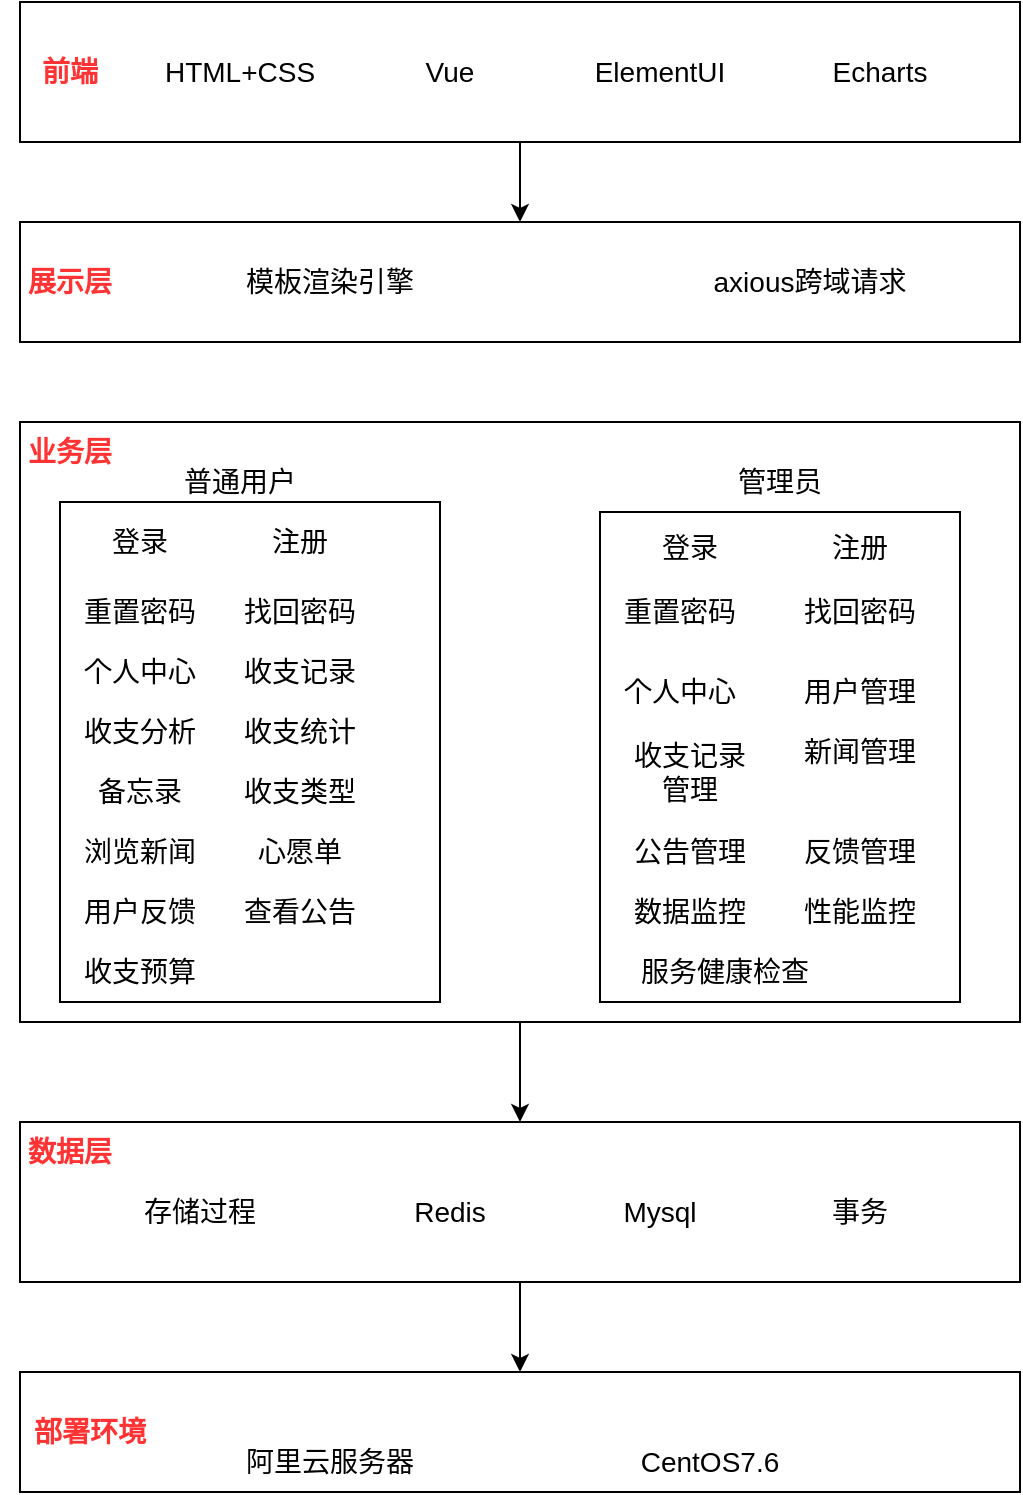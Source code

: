 <mxfile version="16.6.2" type="device"><diagram id="Y9OhO2kSSCuyKfrJHKeO" name="第 1 页"><mxGraphModel dx="1422" dy="761" grid="1" gridSize="10" guides="1" tooltips="1" connect="1" arrows="1" fold="1" page="1" pageScale="1" pageWidth="827" pageHeight="1169" math="0" shadow="0"><root><mxCell id="0"/><mxCell id="1" parent="0"/><mxCell id="0hmWqHft-x2trACRrvPl-2" value="" style="rounded=0;whiteSpace=wrap;html=1;" parent="1" vertex="1"><mxGeometry x="100" y="330" width="500" height="70" as="geometry"/></mxCell><mxCell id="0hmWqHft-x2trACRrvPl-3" value="&lt;font color=&quot;#ff3333&quot; style=&quot;font-size: 14px&quot;&gt;&lt;b&gt;前端&lt;/b&gt;&lt;/font&gt;" style="text;html=1;strokeColor=none;fillColor=none;align=center;verticalAlign=middle;whiteSpace=wrap;rounded=0;" parent="1" vertex="1"><mxGeometry x="90" y="350" width="70" height="30" as="geometry"/></mxCell><mxCell id="0hmWqHft-x2trACRrvPl-4" value="&lt;font color=&quot;#000000&quot;&gt;HTML+CSS&lt;/font&gt;" style="text;html=1;strokeColor=none;fillColor=none;align=center;verticalAlign=middle;whiteSpace=wrap;rounded=0;fontSize=14;fontColor=#FF3333;" parent="1" vertex="1"><mxGeometry x="180" y="350" width="60" height="30" as="geometry"/></mxCell><mxCell id="0hmWqHft-x2trACRrvPl-5" value="&lt;font color=&quot;#000000&quot;&gt;Vue&lt;/font&gt;" style="text;html=1;strokeColor=none;fillColor=none;align=center;verticalAlign=middle;whiteSpace=wrap;rounded=0;fontSize=14;fontColor=#FF3333;" parent="1" vertex="1"><mxGeometry x="285" y="350" width="60" height="30" as="geometry"/></mxCell><mxCell id="0hmWqHft-x2trACRrvPl-6" value="&lt;font color=&quot;#000000&quot;&gt;ElementUI&lt;/font&gt;" style="text;html=1;strokeColor=none;fillColor=none;align=center;verticalAlign=middle;whiteSpace=wrap;rounded=0;fontSize=14;fontColor=#FF3333;" parent="1" vertex="1"><mxGeometry x="390" y="350" width="60" height="30" as="geometry"/></mxCell><mxCell id="0hmWqHft-x2trACRrvPl-7" value="&lt;font color=&quot;#000000&quot;&gt;Echarts&lt;/font&gt;" style="text;html=1;strokeColor=none;fillColor=none;align=center;verticalAlign=middle;whiteSpace=wrap;rounded=0;fontSize=14;fontColor=#FF3333;" parent="1" vertex="1"><mxGeometry x="500" y="350" width="60" height="30" as="geometry"/></mxCell><mxCell id="0hmWqHft-x2trACRrvPl-9" value="" style="endArrow=classic;html=1;rounded=0;fontSize=14;fontColor=#000000;exitX=0.5;exitY=1;exitDx=0;exitDy=0;entryX=0.5;entryY=0;entryDx=0;entryDy=0;" parent="1" source="0hmWqHft-x2trACRrvPl-2" target="0hmWqHft-x2trACRrvPl-10" edge="1"><mxGeometry width="50" height="50" relative="1" as="geometry"><mxPoint x="390" y="610" as="sourcePoint"/><mxPoint x="315" y="440" as="targetPoint"/></mxGeometry></mxCell><mxCell id="0hmWqHft-x2trACRrvPl-10" value="" style="rounded=0;whiteSpace=wrap;html=1;fontSize=14;fontColor=#000000;" parent="1" vertex="1"><mxGeometry x="100" y="440" width="500" height="60" as="geometry"/></mxCell><mxCell id="0hmWqHft-x2trACRrvPl-11" value="&lt;font color=&quot;#ff3333&quot;&gt;&lt;span style=&quot;font-size: 14px&quot;&gt;&lt;b&gt;展示层&lt;/b&gt;&lt;/span&gt;&lt;/font&gt;" style="text;html=1;strokeColor=none;fillColor=none;align=center;verticalAlign=middle;whiteSpace=wrap;rounded=0;" parent="1" vertex="1"><mxGeometry x="90" y="455" width="70" height="30" as="geometry"/></mxCell><mxCell id="0hmWqHft-x2trACRrvPl-12" value="&lt;font color=&quot;#000000&quot;&gt;axious跨域请求&lt;/font&gt;" style="text;html=1;strokeColor=none;fillColor=none;align=center;verticalAlign=middle;whiteSpace=wrap;rounded=0;fontSize=14;fontColor=#FF3333;" parent="1" vertex="1"><mxGeometry x="440" y="455" width="110" height="30" as="geometry"/></mxCell><mxCell id="0hmWqHft-x2trACRrvPl-14" value="&lt;font color=&quot;#000000&quot;&gt;模板渲染引擎&lt;/font&gt;" style="text;html=1;strokeColor=none;fillColor=none;align=center;verticalAlign=middle;whiteSpace=wrap;rounded=0;fontSize=14;fontColor=#FF3333;" parent="1" vertex="1"><mxGeometry x="210" y="455" width="90" height="30" as="geometry"/></mxCell><mxCell id="0hmWqHft-x2trACRrvPl-15" value="" style="rounded=0;whiteSpace=wrap;html=1;fontSize=14;fontColor=#000000;" parent="1" vertex="1"><mxGeometry x="100" y="540" width="500" height="300" as="geometry"/></mxCell><mxCell id="0hmWqHft-x2trACRrvPl-16" value="" style="rounded=0;whiteSpace=wrap;html=1;fontSize=14;fontColor=#000000;" parent="1" vertex="1"><mxGeometry x="120" y="580" width="190" height="250" as="geometry"/></mxCell><mxCell id="0hmWqHft-x2trACRrvPl-17" value="&lt;font color=&quot;#ff3333&quot;&gt;&lt;span style=&quot;font-size: 14px&quot;&gt;&lt;b&gt;业务层&lt;/b&gt;&lt;/span&gt;&lt;/font&gt;" style="text;html=1;strokeColor=none;fillColor=none;align=center;verticalAlign=middle;whiteSpace=wrap;rounded=0;" parent="1" vertex="1"><mxGeometry x="90" y="540" width="70" height="30" as="geometry"/></mxCell><mxCell id="0hmWqHft-x2trACRrvPl-18" value="普通用户" style="text;html=1;strokeColor=none;fillColor=none;align=center;verticalAlign=middle;whiteSpace=wrap;rounded=0;fontSize=14;fontColor=#000000;" parent="1" vertex="1"><mxGeometry x="180" y="555" width="60" height="30" as="geometry"/></mxCell><mxCell id="0hmWqHft-x2trACRrvPl-19" value="" style="rounded=0;whiteSpace=wrap;html=1;fontSize=14;fontColor=#000000;" parent="1" vertex="1"><mxGeometry x="390" y="585" width="180" height="245" as="geometry"/></mxCell><mxCell id="0hmWqHft-x2trACRrvPl-20" value="管理员" style="text;html=1;strokeColor=none;fillColor=none;align=center;verticalAlign=middle;whiteSpace=wrap;rounded=0;fontSize=14;fontColor=#000000;" parent="1" vertex="1"><mxGeometry x="450" y="555" width="60" height="30" as="geometry"/></mxCell><mxCell id="0hmWqHft-x2trACRrvPl-21" value="登录" style="text;html=1;strokeColor=none;fillColor=none;align=center;verticalAlign=middle;whiteSpace=wrap;rounded=0;fontSize=14;fontColor=#000000;" parent="1" vertex="1"><mxGeometry x="130" y="585" width="60" height="30" as="geometry"/></mxCell><mxCell id="0hmWqHft-x2trACRrvPl-22" value="个人中心" style="text;html=1;strokeColor=none;fillColor=none;align=center;verticalAlign=middle;whiteSpace=wrap;rounded=0;fontSize=14;fontColor=#000000;" parent="1" vertex="1"><mxGeometry x="130" y="650" width="60" height="30" as="geometry"/></mxCell><mxCell id="0hmWqHft-x2trACRrvPl-23" value="注册" style="text;html=1;strokeColor=none;fillColor=none;align=center;verticalAlign=middle;whiteSpace=wrap;rounded=0;fontSize=14;fontColor=#000000;" parent="1" vertex="1"><mxGeometry x="210" y="585" width="60" height="30" as="geometry"/></mxCell><mxCell id="0hmWqHft-x2trACRrvPl-24" value="重置密码" style="text;html=1;strokeColor=none;fillColor=none;align=center;verticalAlign=middle;whiteSpace=wrap;rounded=0;fontSize=14;fontColor=#000000;" parent="1" vertex="1"><mxGeometry x="130" y="620" width="60" height="30" as="geometry"/></mxCell><mxCell id="0hmWqHft-x2trACRrvPl-25" value="找回密码" style="text;html=1;strokeColor=none;fillColor=none;align=center;verticalAlign=middle;whiteSpace=wrap;rounded=0;fontSize=14;fontColor=#000000;" parent="1" vertex="1"><mxGeometry x="210" y="620" width="60" height="30" as="geometry"/></mxCell><mxCell id="0hmWqHft-x2trACRrvPl-27" value="心愿单" style="text;html=1;strokeColor=none;fillColor=none;align=center;verticalAlign=middle;whiteSpace=wrap;rounded=0;fontSize=14;fontColor=#000000;" parent="1" vertex="1"><mxGeometry x="210" y="740" width="60" height="30" as="geometry"/></mxCell><mxCell id="0hmWqHft-x2trACRrvPl-28" value="收支分析" style="text;html=1;strokeColor=none;fillColor=none;align=center;verticalAlign=middle;whiteSpace=wrap;rounded=0;fontSize=14;fontColor=#000000;" parent="1" vertex="1"><mxGeometry x="130" y="680" width="60" height="30" as="geometry"/></mxCell><mxCell id="0hmWqHft-x2trACRrvPl-29" value="收支记录" style="text;html=1;strokeColor=none;fillColor=none;align=center;verticalAlign=middle;whiteSpace=wrap;rounded=0;fontSize=14;fontColor=#000000;" parent="1" vertex="1"><mxGeometry x="210" y="650" width="60" height="30" as="geometry"/></mxCell><mxCell id="0hmWqHft-x2trACRrvPl-30" value="收支统计" style="text;html=1;strokeColor=none;fillColor=none;align=center;verticalAlign=middle;whiteSpace=wrap;rounded=0;fontSize=14;fontColor=#000000;" parent="1" vertex="1"><mxGeometry x="210" y="680" width="60" height="30" as="geometry"/></mxCell><mxCell id="0hmWqHft-x2trACRrvPl-31" value="备忘录" style="text;html=1;strokeColor=none;fillColor=none;align=center;verticalAlign=middle;whiteSpace=wrap;rounded=0;fontSize=14;fontColor=#000000;" parent="1" vertex="1"><mxGeometry x="130" y="710" width="60" height="30" as="geometry"/></mxCell><mxCell id="0hmWqHft-x2trACRrvPl-32" value="浏览新闻" style="text;html=1;strokeColor=none;fillColor=none;align=center;verticalAlign=middle;whiteSpace=wrap;rounded=0;fontSize=14;fontColor=#000000;" parent="1" vertex="1"><mxGeometry x="130" y="740" width="60" height="30" as="geometry"/></mxCell><mxCell id="0hmWqHft-x2trACRrvPl-34" value="查看公告" style="text;html=1;strokeColor=none;fillColor=none;align=center;verticalAlign=middle;whiteSpace=wrap;rounded=0;fontSize=14;fontColor=#000000;" parent="1" vertex="1"><mxGeometry x="210" y="770" width="60" height="30" as="geometry"/></mxCell><mxCell id="0hmWqHft-x2trACRrvPl-35" value="用户反馈" style="text;html=1;strokeColor=none;fillColor=none;align=center;verticalAlign=middle;whiteSpace=wrap;rounded=0;fontSize=14;fontColor=#000000;" parent="1" vertex="1"><mxGeometry x="130" y="770" width="60" height="30" as="geometry"/></mxCell><mxCell id="0hmWqHft-x2trACRrvPl-36" value="收支预算" style="text;html=1;strokeColor=none;fillColor=none;align=center;verticalAlign=middle;whiteSpace=wrap;rounded=0;fontSize=14;fontColor=#000000;" parent="1" vertex="1"><mxGeometry x="130" y="800" width="60" height="30" as="geometry"/></mxCell><mxCell id="0hmWqHft-x2trACRrvPl-37" value="登录" style="text;html=1;strokeColor=none;fillColor=none;align=center;verticalAlign=middle;whiteSpace=wrap;rounded=0;fontSize=14;fontColor=#000000;" parent="1" vertex="1"><mxGeometry x="405" y="590" width="60" height="25" as="geometry"/></mxCell><mxCell id="0hmWqHft-x2trACRrvPl-38" value="注册" style="text;html=1;strokeColor=none;fillColor=none;align=center;verticalAlign=middle;whiteSpace=wrap;rounded=0;fontSize=14;fontColor=#000000;" parent="1" vertex="1"><mxGeometry x="490" y="587.5" width="60" height="30" as="geometry"/></mxCell><mxCell id="0hmWqHft-x2trACRrvPl-39" value="重置密码" style="text;html=1;strokeColor=none;fillColor=none;align=center;verticalAlign=middle;whiteSpace=wrap;rounded=0;fontSize=14;fontColor=#000000;" parent="1" vertex="1"><mxGeometry x="400" y="620" width="60" height="30" as="geometry"/></mxCell><mxCell id="0hmWqHft-x2trACRrvPl-40" value="找回密码" style="text;html=1;strokeColor=none;fillColor=none;align=center;verticalAlign=middle;whiteSpace=wrap;rounded=0;fontSize=14;fontColor=#000000;" parent="1" vertex="1"><mxGeometry x="490" y="620" width="60" height="30" as="geometry"/></mxCell><mxCell id="0hmWqHft-x2trACRrvPl-41" value="个人中心" style="text;html=1;strokeColor=none;fillColor=none;align=center;verticalAlign=middle;whiteSpace=wrap;rounded=0;fontSize=14;fontColor=#000000;" parent="1" vertex="1"><mxGeometry x="400" y="660" width="60" height="30" as="geometry"/></mxCell><mxCell id="0hmWqHft-x2trACRrvPl-42" value="用户管理" style="text;html=1;strokeColor=none;fillColor=none;align=center;verticalAlign=middle;whiteSpace=wrap;rounded=0;fontSize=14;fontColor=#000000;" parent="1" vertex="1"><mxGeometry x="490" y="660" width="60" height="30" as="geometry"/></mxCell><mxCell id="0hmWqHft-x2trACRrvPl-43" value="收支记录管理" style="text;html=1;strokeColor=none;fillColor=none;align=center;verticalAlign=middle;whiteSpace=wrap;rounded=0;fontSize=14;fontColor=#000000;" parent="1" vertex="1"><mxGeometry x="405" y="700" width="60" height="30" as="geometry"/></mxCell><mxCell id="0hmWqHft-x2trACRrvPl-44" value="新闻管理" style="text;html=1;strokeColor=none;fillColor=none;align=center;verticalAlign=middle;whiteSpace=wrap;rounded=0;fontSize=14;fontColor=#000000;" parent="1" vertex="1"><mxGeometry x="490" y="690" width="60" height="30" as="geometry"/></mxCell><mxCell id="0hmWqHft-x2trACRrvPl-45" value="公告管理" style="text;html=1;strokeColor=none;fillColor=none;align=center;verticalAlign=middle;whiteSpace=wrap;rounded=0;fontSize=14;fontColor=#000000;" parent="1" vertex="1"><mxGeometry x="405" y="740" width="60" height="30" as="geometry"/></mxCell><mxCell id="0hmWqHft-x2trACRrvPl-47" value="反馈管理" style="text;html=1;strokeColor=none;fillColor=none;align=center;verticalAlign=middle;whiteSpace=wrap;rounded=0;fontSize=14;fontColor=#000000;" parent="1" vertex="1"><mxGeometry x="490" y="740" width="60" height="30" as="geometry"/></mxCell><mxCell id="0hmWqHft-x2trACRrvPl-48" value="数据监控" style="text;html=1;strokeColor=none;fillColor=none;align=center;verticalAlign=middle;whiteSpace=wrap;rounded=0;fontSize=14;fontColor=#000000;" parent="1" vertex="1"><mxGeometry x="405" y="770" width="60" height="30" as="geometry"/></mxCell><mxCell id="0hmWqHft-x2trACRrvPl-49" value="性能监控" style="text;html=1;strokeColor=none;fillColor=none;align=center;verticalAlign=middle;whiteSpace=wrap;rounded=0;fontSize=14;fontColor=#000000;" parent="1" vertex="1"><mxGeometry x="490" y="770" width="60" height="30" as="geometry"/></mxCell><mxCell id="0hmWqHft-x2trACRrvPl-50" value="服务健康检查" style="text;html=1;strokeColor=none;fillColor=none;align=center;verticalAlign=middle;whiteSpace=wrap;rounded=0;fontSize=14;fontColor=#000000;" parent="1" vertex="1"><mxGeometry x="405" y="800" width="95" height="30" as="geometry"/></mxCell><mxCell id="0hmWqHft-x2trACRrvPl-52" value="" style="rounded=0;whiteSpace=wrap;html=1;fontSize=14;fontColor=#000000;" parent="1" vertex="1"><mxGeometry x="100" y="890" width="500" height="80" as="geometry"/></mxCell><mxCell id="0hmWqHft-x2trACRrvPl-53" value="" style="endArrow=classic;html=1;rounded=0;fontSize=14;fontColor=#000000;exitX=0.5;exitY=1;exitDx=0;exitDy=0;entryX=0.5;entryY=0;entryDx=0;entryDy=0;" parent="1" source="0hmWqHft-x2trACRrvPl-15" target="0hmWqHft-x2trACRrvPl-52" edge="1"><mxGeometry width="50" height="50" relative="1" as="geometry"><mxPoint x="390" y="880" as="sourcePoint"/><mxPoint x="440" y="830" as="targetPoint"/></mxGeometry></mxCell><mxCell id="0hmWqHft-x2trACRrvPl-54" value="&lt;font color=&quot;#ff3333&quot;&gt;&lt;span style=&quot;font-size: 14px&quot;&gt;&lt;b&gt;数据层&lt;/b&gt;&lt;/span&gt;&lt;/font&gt;" style="text;html=1;strokeColor=none;fillColor=none;align=center;verticalAlign=middle;whiteSpace=wrap;rounded=0;" parent="1" vertex="1"><mxGeometry x="90" y="890" width="70" height="30" as="geometry"/></mxCell><mxCell id="0hmWqHft-x2trACRrvPl-55" value="存储过程" style="text;html=1;strokeColor=none;fillColor=none;align=center;verticalAlign=middle;whiteSpace=wrap;rounded=0;fontSize=14;fontColor=#000000;" parent="1" vertex="1"><mxGeometry x="160" y="920" width="60" height="30" as="geometry"/></mxCell><mxCell id="0hmWqHft-x2trACRrvPl-56" value="Redis" style="text;html=1;strokeColor=none;fillColor=none;align=center;verticalAlign=middle;whiteSpace=wrap;rounded=0;fontSize=14;fontColor=#000000;" parent="1" vertex="1"><mxGeometry x="285" y="920" width="60" height="30" as="geometry"/></mxCell><mxCell id="0hmWqHft-x2trACRrvPl-57" value="Mysql" style="text;html=1;strokeColor=none;fillColor=none;align=center;verticalAlign=middle;whiteSpace=wrap;rounded=0;fontSize=14;fontColor=#000000;" parent="1" vertex="1"><mxGeometry x="390" y="920" width="60" height="30" as="geometry"/></mxCell><mxCell id="0hmWqHft-x2trACRrvPl-58" value="事务" style="text;html=1;strokeColor=none;fillColor=none;align=center;verticalAlign=middle;whiteSpace=wrap;rounded=0;fontSize=14;fontColor=#000000;" parent="1" vertex="1"><mxGeometry x="490" y="920" width="60" height="30" as="geometry"/></mxCell><mxCell id="0hmWqHft-x2trACRrvPl-59" value="" style="rounded=0;whiteSpace=wrap;html=1;fontSize=14;fontColor=#000000;" parent="1" vertex="1"><mxGeometry x="100" y="1015" width="500" height="60" as="geometry"/></mxCell><mxCell id="0hmWqHft-x2trACRrvPl-60" value="&lt;font color=&quot;#ff3333&quot;&gt;&lt;span style=&quot;font-size: 14px&quot;&gt;&lt;b&gt;部署环境&lt;/b&gt;&lt;/span&gt;&lt;/font&gt;" style="text;html=1;strokeColor=none;fillColor=none;align=center;verticalAlign=middle;whiteSpace=wrap;rounded=0;" parent="1" vertex="1"><mxGeometry x="100" y="1030" width="70" height="30" as="geometry"/></mxCell><mxCell id="0hmWqHft-x2trACRrvPl-61" value="阿里云服务器" style="text;html=1;strokeColor=none;fillColor=none;align=center;verticalAlign=middle;whiteSpace=wrap;rounded=0;fontSize=14;fontColor=#000000;" parent="1" vertex="1"><mxGeometry x="210" y="1045" width="90" height="30" as="geometry"/></mxCell><mxCell id="0hmWqHft-x2trACRrvPl-62" value="CentOS7.6" style="text;html=1;strokeColor=none;fillColor=none;align=center;verticalAlign=middle;whiteSpace=wrap;rounded=0;fontSize=14;fontColor=#000000;" parent="1" vertex="1"><mxGeometry x="400" y="1045" width="90" height="30" as="geometry"/></mxCell><mxCell id="0hmWqHft-x2trACRrvPl-63" value="" style="endArrow=classic;html=1;rounded=0;fontSize=14;fontColor=#000000;exitX=0.5;exitY=1;exitDx=0;exitDy=0;entryX=0.5;entryY=0;entryDx=0;entryDy=0;" parent="1" source="0hmWqHft-x2trACRrvPl-52" target="0hmWqHft-x2trACRrvPl-59" edge="1"><mxGeometry width="50" height="50" relative="1" as="geometry"><mxPoint x="390" y="870" as="sourcePoint"/><mxPoint x="440" y="820" as="targetPoint"/></mxGeometry></mxCell><mxCell id="bIIJ4Da6WpAnM4UaC1p--1" value="收支类型" style="text;html=1;strokeColor=none;fillColor=none;align=center;verticalAlign=middle;whiteSpace=wrap;rounded=0;fontSize=14;fontColor=#000000;" vertex="1" parent="1"><mxGeometry x="210" y="710" width="60" height="30" as="geometry"/></mxCell></root></mxGraphModel></diagram></mxfile>